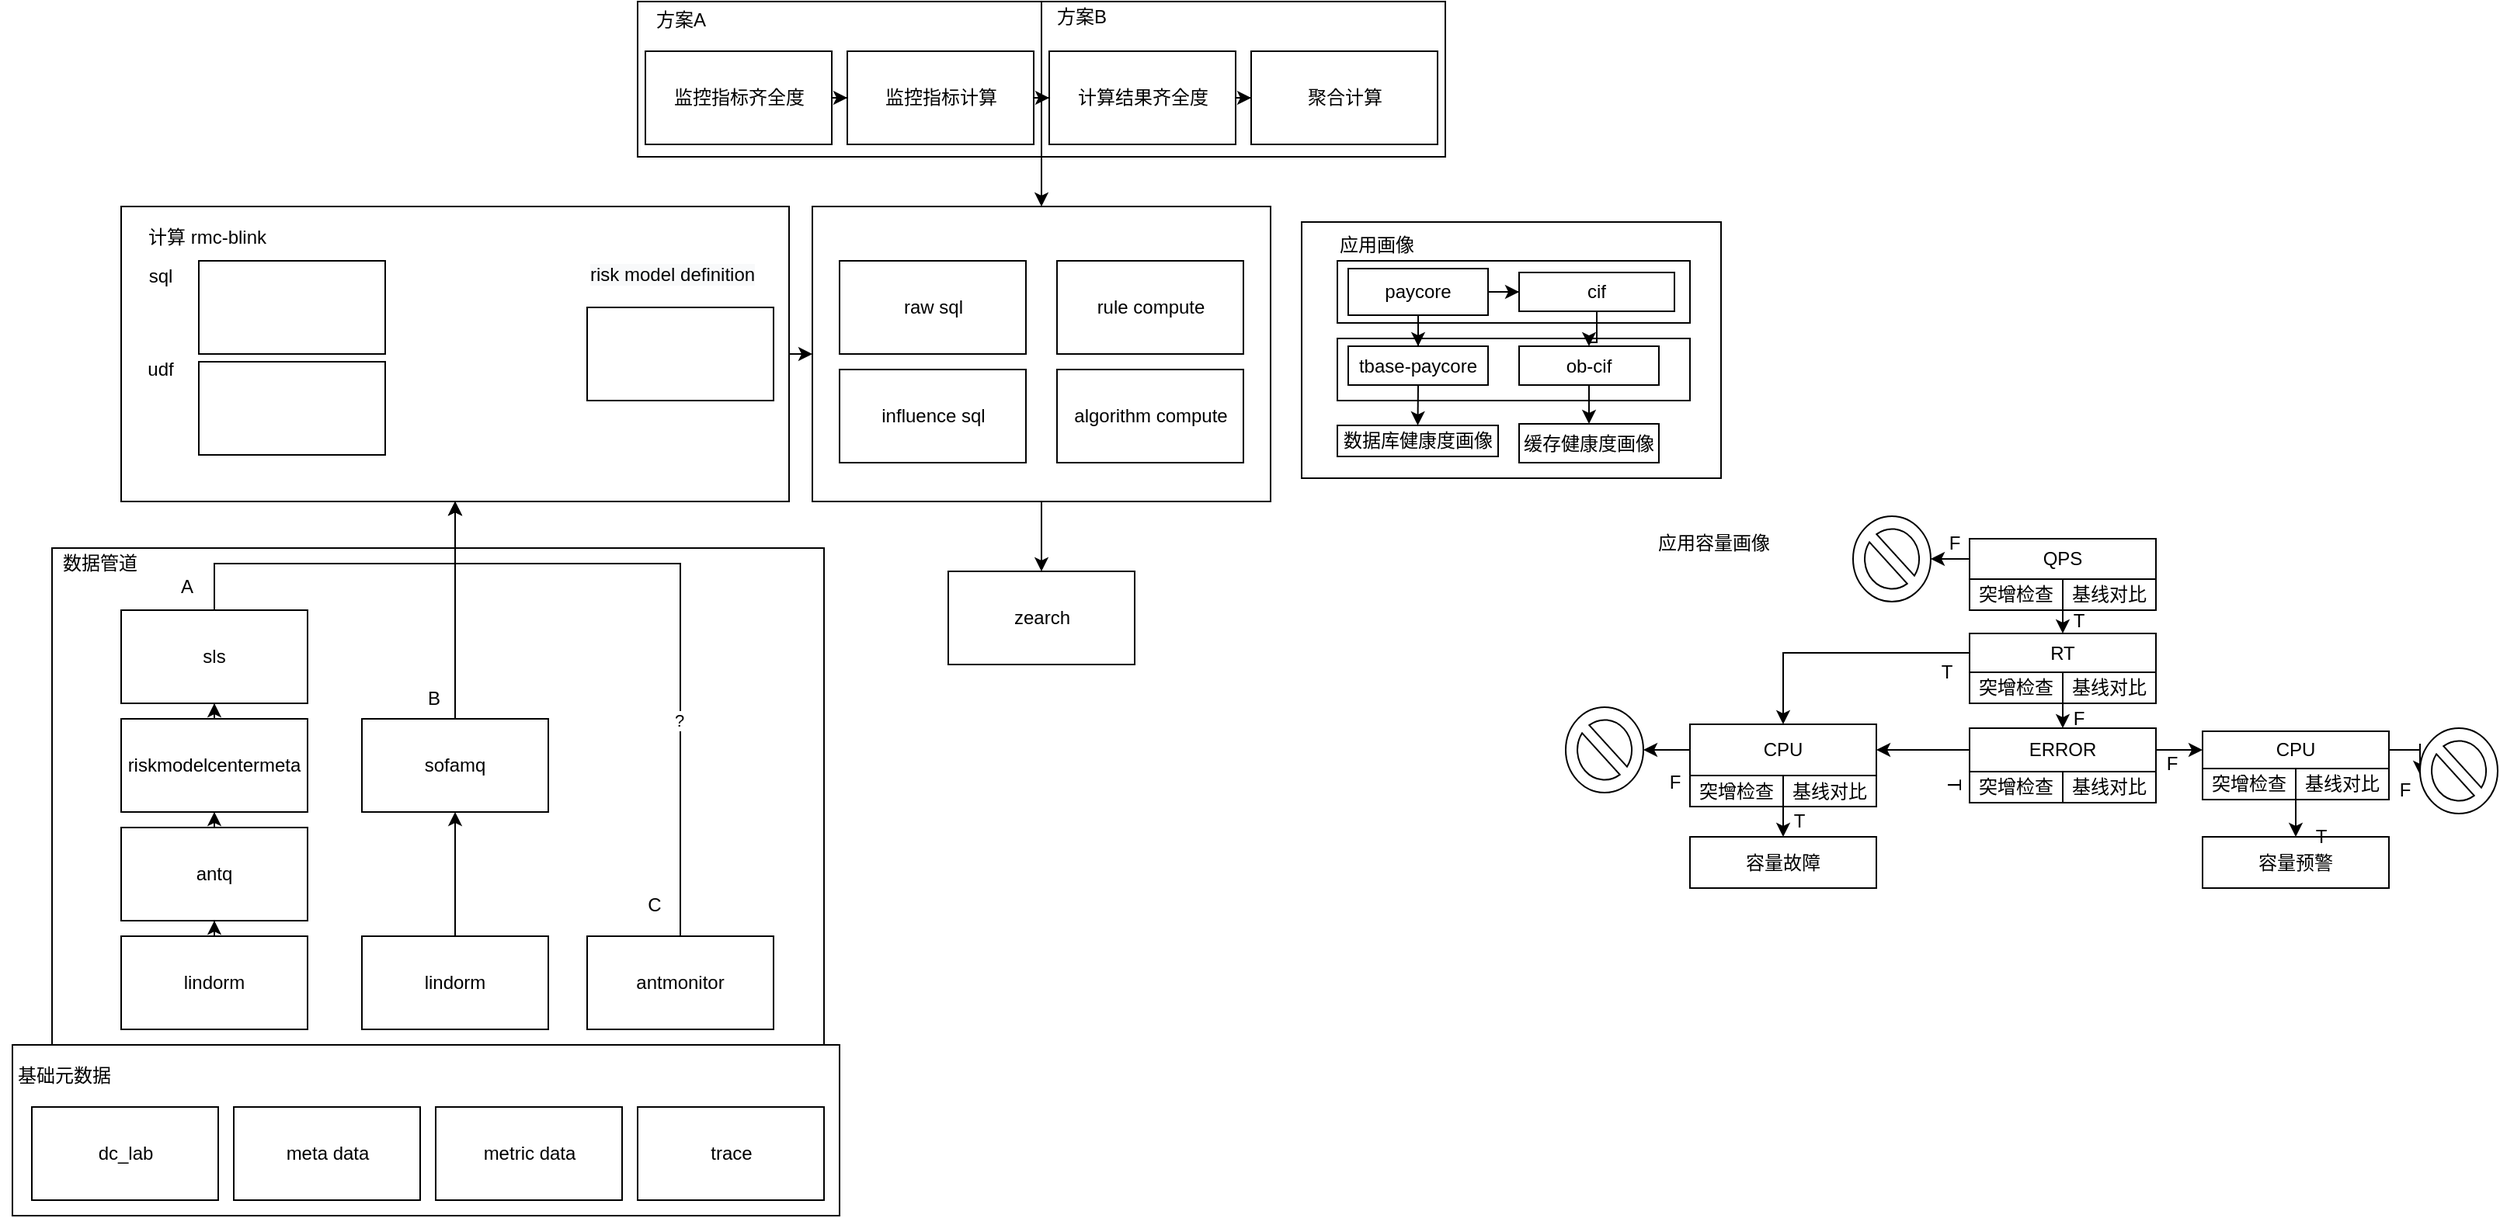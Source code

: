 <mxfile version="13.3.5" type="github">
  <diagram id="ZP2TG03qfkL2DJtYmvDO" name="Page-1">
    <mxGraphModel dx="983" dy="510" grid="1" gridSize="10" guides="1" tooltips="1" connect="1" arrows="1" fold="1" page="1" pageScale="1" pageWidth="827" pageHeight="1169" math="0" shadow="0">
      <root>
        <mxCell id="0" />
        <mxCell id="1" parent="0" />
        <mxCell id="2bRfoJ32zqvtklQtxoyz-159" value="" style="verticalLabelPosition=bottom;verticalAlign=top;html=1;shape=mxgraph.basic.rect;fillColor2=none;strokeWidth=1;size=20;indent=5;" vertex="1" parent="1">
          <mxGeometry x="45.5" y="430" width="497" height="320" as="geometry" />
        </mxCell>
        <mxCell id="2bRfoJ32zqvtklQtxoyz-142" style="edgeStyle=orthogonalEdgeStyle;rounded=0;orthogonalLoop=1;jettySize=auto;html=1;exitX=1;exitY=1;exitDx=0;exitDy=0;entryX=0.5;entryY=0;entryDx=0;entryDy=0;" edge="1" parent="1" source="2bRfoJ32zqvtklQtxoyz-139" target="2bRfoJ32zqvtklQtxoyz-44">
          <mxGeometry relative="1" as="geometry">
            <Array as="points">
              <mxPoint x="683" y="178" />
              <mxPoint x="683" y="178" />
            </Array>
          </mxGeometry>
        </mxCell>
        <mxCell id="2bRfoJ32zqvtklQtxoyz-139" value="" style="rounded=0;whiteSpace=wrap;html=1;" vertex="1" parent="1">
          <mxGeometry x="422.5" y="78" width="260" height="100" as="geometry" />
        </mxCell>
        <mxCell id="2bRfoJ32zqvtklQtxoyz-138" value="" style="rounded=0;whiteSpace=wrap;html=1;" vertex="1" parent="1">
          <mxGeometry x="682.5" y="78" width="260" height="100" as="geometry" />
        </mxCell>
        <mxCell id="2bRfoJ32zqvtklQtxoyz-137" value="" style="rounded=0;whiteSpace=wrap;html=1;" vertex="1" parent="1">
          <mxGeometry x="850" y="220" width="270" height="165" as="geometry" />
        </mxCell>
        <mxCell id="2bRfoJ32zqvtklQtxoyz-70" value="" style="rounded=0;whiteSpace=wrap;html=1;" vertex="1" parent="1">
          <mxGeometry x="873" y="295" width="227" height="40" as="geometry" />
        </mxCell>
        <mxCell id="2bRfoJ32zqvtklQtxoyz-69" value="" style="rounded=0;whiteSpace=wrap;html=1;" vertex="1" parent="1">
          <mxGeometry x="873" y="245" width="227" height="40" as="geometry" />
        </mxCell>
        <mxCell id="2bRfoJ32zqvtklQtxoyz-161" value="" style="edgeStyle=orthogonalEdgeStyle;rounded=0;orthogonalLoop=1;jettySize=auto;html=1;" edge="1" parent="1" source="2bRfoJ32zqvtklQtxoyz-44" target="2bRfoJ32zqvtklQtxoyz-48">
          <mxGeometry relative="1" as="geometry" />
        </mxCell>
        <mxCell id="2bRfoJ32zqvtklQtxoyz-44" value="" style="rounded=0;whiteSpace=wrap;html=1;" vertex="1" parent="1">
          <mxGeometry x="535" y="210" width="295" height="190" as="geometry" />
        </mxCell>
        <mxCell id="2bRfoJ32zqvtklQtxoyz-47" style="edgeStyle=orthogonalEdgeStyle;rounded=0;orthogonalLoop=1;jettySize=auto;html=1;exitX=1;exitY=0.5;exitDx=0;exitDy=0;entryX=0;entryY=0.5;entryDx=0;entryDy=0;" edge="1" parent="1" source="2bRfoJ32zqvtklQtxoyz-1" target="2bRfoJ32zqvtklQtxoyz-44">
          <mxGeometry relative="1" as="geometry" />
        </mxCell>
        <mxCell id="2bRfoJ32zqvtklQtxoyz-1" value="" style="rounded=0;whiteSpace=wrap;html=1;" vertex="1" parent="1">
          <mxGeometry x="90" y="210" width="430" height="190" as="geometry" />
        </mxCell>
        <mxCell id="2bRfoJ32zqvtklQtxoyz-2" value="计算 rmc-blink" style="text;html=1;align=center;verticalAlign=middle;resizable=0;points=[];autosize=1;" vertex="1" parent="1">
          <mxGeometry x="100" y="220" width="90" height="20" as="geometry" />
        </mxCell>
        <mxCell id="2bRfoJ32zqvtklQtxoyz-3" value="" style="rounded=0;whiteSpace=wrap;html=1;" vertex="1" parent="1">
          <mxGeometry x="140" y="245" width="120" height="60" as="geometry" />
        </mxCell>
        <mxCell id="2bRfoJ32zqvtklQtxoyz-4" value="sql" style="text;html=1;align=center;verticalAlign=middle;resizable=0;points=[];autosize=1;" vertex="1" parent="1">
          <mxGeometry x="100" y="245" width="30" height="20" as="geometry" />
        </mxCell>
        <mxCell id="2bRfoJ32zqvtklQtxoyz-5" value="" style="rounded=0;whiteSpace=wrap;html=1;" vertex="1" parent="1">
          <mxGeometry x="140" y="310" width="120" height="60" as="geometry" />
        </mxCell>
        <mxCell id="2bRfoJ32zqvtklQtxoyz-6" value="udf" style="text;html=1;align=center;verticalAlign=middle;resizable=0;points=[];autosize=1;" vertex="1" parent="1">
          <mxGeometry x="100" y="305" width="30" height="20" as="geometry" />
        </mxCell>
        <mxCell id="2bRfoJ32zqvtklQtxoyz-7" value="" style="rounded=0;whiteSpace=wrap;html=1;" vertex="1" parent="1">
          <mxGeometry x="390" y="275" width="120" height="60" as="geometry" />
        </mxCell>
        <mxCell id="2bRfoJ32zqvtklQtxoyz-8" value="" style="rounded=0;whiteSpace=wrap;html=1;" vertex="1" parent="1">
          <mxGeometry x="20" y="750" width="532.5" height="110" as="geometry" />
        </mxCell>
        <mxCell id="2bRfoJ32zqvtklQtxoyz-9" value="基础元数据" style="text;html=1;align=center;verticalAlign=middle;resizable=0;points=[];autosize=1;" vertex="1" parent="1">
          <mxGeometry x="12.5" y="760" width="80" height="20" as="geometry" />
        </mxCell>
        <mxCell id="2bRfoJ32zqvtklQtxoyz-11" value="meta data" style="rounded=0;whiteSpace=wrap;html=1;" vertex="1" parent="1">
          <mxGeometry x="162.5" y="790" width="120" height="60" as="geometry" />
        </mxCell>
        <mxCell id="2bRfoJ32zqvtklQtxoyz-12" value="metric data" style="rounded=0;whiteSpace=wrap;html=1;" vertex="1" parent="1">
          <mxGeometry x="292.5" y="790" width="120" height="60" as="geometry" />
        </mxCell>
        <mxCell id="2bRfoJ32zqvtklQtxoyz-14" value="trace" style="rounded=0;whiteSpace=wrap;html=1;" vertex="1" parent="1">
          <mxGeometry x="422.5" y="790" width="120" height="60" as="geometry" />
        </mxCell>
        <mxCell id="2bRfoJ32zqvtklQtxoyz-16" value="raw sql" style="rounded=0;whiteSpace=wrap;html=1;" vertex="1" parent="1">
          <mxGeometry x="552.5" y="245" width="120" height="60" as="geometry" />
        </mxCell>
        <mxCell id="2bRfoJ32zqvtklQtxoyz-18" value="influence sql" style="rounded=0;whiteSpace=wrap;html=1;" vertex="1" parent="1">
          <mxGeometry x="552.5" y="315" width="120" height="60" as="geometry" />
        </mxCell>
        <mxCell id="2bRfoJ32zqvtklQtxoyz-19" value="rule compute" style="rounded=0;whiteSpace=wrap;html=1;" vertex="1" parent="1">
          <mxGeometry x="692.5" y="245" width="120" height="60" as="geometry" />
        </mxCell>
        <mxCell id="2bRfoJ32zqvtklQtxoyz-20" value="algorithm compute" style="rounded=0;whiteSpace=wrap;html=1;" vertex="1" parent="1">
          <mxGeometry x="692.5" y="315" width="120" height="60" as="geometry" />
        </mxCell>
        <mxCell id="2bRfoJ32zqvtklQtxoyz-28" value="" style="edgeStyle=orthogonalEdgeStyle;rounded=0;orthogonalLoop=1;jettySize=auto;html=1;" edge="1" parent="1" source="2bRfoJ32zqvtklQtxoyz-26" target="2bRfoJ32zqvtklQtxoyz-27">
          <mxGeometry relative="1" as="geometry" />
        </mxCell>
        <mxCell id="2bRfoJ32zqvtklQtxoyz-26" value="监控指标齐全度" style="rounded=0;whiteSpace=wrap;html=1;" vertex="1" parent="1">
          <mxGeometry x="427.5" y="110" width="120" height="60" as="geometry" />
        </mxCell>
        <mxCell id="2bRfoJ32zqvtklQtxoyz-30" value="" style="edgeStyle=orthogonalEdgeStyle;rounded=0;orthogonalLoop=1;jettySize=auto;html=1;" edge="1" parent="1" source="2bRfoJ32zqvtklQtxoyz-27" target="2bRfoJ32zqvtklQtxoyz-29">
          <mxGeometry relative="1" as="geometry" />
        </mxCell>
        <mxCell id="2bRfoJ32zqvtklQtxoyz-27" value="监控指标计算" style="rounded=0;whiteSpace=wrap;html=1;" vertex="1" parent="1">
          <mxGeometry x="557.5" y="110" width="120" height="60" as="geometry" />
        </mxCell>
        <mxCell id="2bRfoJ32zqvtklQtxoyz-32" value="" style="edgeStyle=orthogonalEdgeStyle;rounded=0;orthogonalLoop=1;jettySize=auto;html=1;" edge="1" parent="1" source="2bRfoJ32zqvtklQtxoyz-29" target="2bRfoJ32zqvtklQtxoyz-31">
          <mxGeometry relative="1" as="geometry" />
        </mxCell>
        <mxCell id="2bRfoJ32zqvtklQtxoyz-29" value="计算结果齐全度" style="rounded=0;whiteSpace=wrap;html=1;" vertex="1" parent="1">
          <mxGeometry x="687.5" y="110" width="120" height="60" as="geometry" />
        </mxCell>
        <mxCell id="2bRfoJ32zqvtklQtxoyz-31" value="聚合计算" style="rounded=0;whiteSpace=wrap;html=1;" vertex="1" parent="1">
          <mxGeometry x="817.5" y="110" width="120" height="60" as="geometry" />
        </mxCell>
        <mxCell id="2bRfoJ32zqvtklQtxoyz-37" value="" style="edgeStyle=orthogonalEdgeStyle;rounded=0;orthogonalLoop=1;jettySize=auto;html=1;" edge="1" parent="1" source="2bRfoJ32zqvtklQtxoyz-35" target="2bRfoJ32zqvtklQtxoyz-36">
          <mxGeometry relative="1" as="geometry" />
        </mxCell>
        <mxCell id="2bRfoJ32zqvtklQtxoyz-35" value="lindorm" style="rounded=0;whiteSpace=wrap;html=1;" vertex="1" parent="1">
          <mxGeometry x="90" y="680" width="120" height="60" as="geometry" />
        </mxCell>
        <mxCell id="2bRfoJ32zqvtklQtxoyz-39" value="" style="edgeStyle=orthogonalEdgeStyle;rounded=0;orthogonalLoop=1;jettySize=auto;html=1;" edge="1" parent="1" source="2bRfoJ32zqvtklQtxoyz-36" target="2bRfoJ32zqvtklQtxoyz-38">
          <mxGeometry relative="1" as="geometry" />
        </mxCell>
        <mxCell id="2bRfoJ32zqvtklQtxoyz-36" value="antq" style="rounded=0;whiteSpace=wrap;html=1;" vertex="1" parent="1">
          <mxGeometry x="90" y="610" width="120" height="60" as="geometry" />
        </mxCell>
        <mxCell id="2bRfoJ32zqvtklQtxoyz-41" value="" style="edgeStyle=orthogonalEdgeStyle;rounded=0;orthogonalLoop=1;jettySize=auto;html=1;" edge="1" parent="1" source="2bRfoJ32zqvtklQtxoyz-38" target="2bRfoJ32zqvtklQtxoyz-40">
          <mxGeometry relative="1" as="geometry" />
        </mxCell>
        <mxCell id="2bRfoJ32zqvtklQtxoyz-38" value="riskmodelcentermeta" style="rounded=0;whiteSpace=wrap;html=1;" vertex="1" parent="1">
          <mxGeometry x="90" y="540" width="120" height="60" as="geometry" />
        </mxCell>
        <mxCell id="2bRfoJ32zqvtklQtxoyz-42" value="" style="edgeStyle=orthogonalEdgeStyle;rounded=0;orthogonalLoop=1;jettySize=auto;html=1;" edge="1" parent="1" source="2bRfoJ32zqvtklQtxoyz-40" target="2bRfoJ32zqvtklQtxoyz-1">
          <mxGeometry relative="1" as="geometry">
            <Array as="points">
              <mxPoint x="150" y="440" />
              <mxPoint x="305" y="440" />
            </Array>
          </mxGeometry>
        </mxCell>
        <mxCell id="2bRfoJ32zqvtklQtxoyz-40" value="sls" style="rounded=0;whiteSpace=wrap;html=1;" vertex="1" parent="1">
          <mxGeometry x="90" y="470" width="120" height="60" as="geometry" />
        </mxCell>
        <mxCell id="2bRfoJ32zqvtklQtxoyz-48" value="zearch" style="rounded=0;whiteSpace=wrap;html=1;" vertex="1" parent="1">
          <mxGeometry x="622.5" y="445" width="120" height="60" as="geometry" />
        </mxCell>
        <mxCell id="2bRfoJ32zqvtklQtxoyz-52" value="" style="edgeStyle=orthogonalEdgeStyle;rounded=0;orthogonalLoop=1;jettySize=auto;html=1;" edge="1" parent="1" source="2bRfoJ32zqvtklQtxoyz-50" target="2bRfoJ32zqvtklQtxoyz-51">
          <mxGeometry relative="1" as="geometry" />
        </mxCell>
        <mxCell id="2bRfoJ32zqvtklQtxoyz-50" value="lindorm" style="rounded=0;whiteSpace=wrap;html=1;" vertex="1" parent="1">
          <mxGeometry x="245" y="680" width="120" height="60" as="geometry" />
        </mxCell>
        <mxCell id="2bRfoJ32zqvtklQtxoyz-56" style="edgeStyle=orthogonalEdgeStyle;rounded=0;orthogonalLoop=1;jettySize=auto;html=1;exitX=0.5;exitY=0;exitDx=0;exitDy=0;" edge="1" parent="1" source="2bRfoJ32zqvtklQtxoyz-51" target="2bRfoJ32zqvtklQtxoyz-1">
          <mxGeometry relative="1" as="geometry" />
        </mxCell>
        <mxCell id="2bRfoJ32zqvtklQtxoyz-51" value="sofamq" style="rounded=0;whiteSpace=wrap;html=1;" vertex="1" parent="1">
          <mxGeometry x="245" y="540" width="120" height="60" as="geometry" />
        </mxCell>
        <mxCell id="2bRfoJ32zqvtklQtxoyz-59" value="" style="edgeStyle=orthogonalEdgeStyle;rounded=0;orthogonalLoop=1;jettySize=auto;html=1;entryX=0.5;entryY=1;entryDx=0;entryDy=0;" edge="1" parent="1" source="2bRfoJ32zqvtklQtxoyz-57" target="2bRfoJ32zqvtklQtxoyz-1">
          <mxGeometry relative="1" as="geometry">
            <mxPoint x="450" y="600" as="targetPoint" />
            <Array as="points">
              <mxPoint x="450" y="440" />
              <mxPoint x="305" y="440" />
            </Array>
          </mxGeometry>
        </mxCell>
        <mxCell id="2bRfoJ32zqvtklQtxoyz-60" value="?" style="edgeLabel;html=1;align=center;verticalAlign=middle;resizable=0;points=[];" vertex="1" connectable="0" parent="2bRfoJ32zqvtklQtxoyz-59">
          <mxGeometry x="-0.346" y="1" relative="1" as="geometry">
            <mxPoint as="offset" />
          </mxGeometry>
        </mxCell>
        <mxCell id="2bRfoJ32zqvtklQtxoyz-57" value="antmonitor" style="rounded=0;whiteSpace=wrap;html=1;" vertex="1" parent="1">
          <mxGeometry x="390" y="680" width="120" height="60" as="geometry" />
        </mxCell>
        <mxCell id="2bRfoJ32zqvtklQtxoyz-64" value="" style="edgeStyle=orthogonalEdgeStyle;rounded=0;orthogonalLoop=1;jettySize=auto;html=1;" edge="1" parent="1" source="2bRfoJ32zqvtklQtxoyz-61" target="2bRfoJ32zqvtklQtxoyz-63">
          <mxGeometry relative="1" as="geometry" />
        </mxCell>
        <mxCell id="2bRfoJ32zqvtklQtxoyz-66" value="" style="edgeStyle=orthogonalEdgeStyle;rounded=0;orthogonalLoop=1;jettySize=auto;html=1;" edge="1" parent="1" source="2bRfoJ32zqvtklQtxoyz-61" target="2bRfoJ32zqvtklQtxoyz-65">
          <mxGeometry relative="1" as="geometry" />
        </mxCell>
        <mxCell id="2bRfoJ32zqvtklQtxoyz-61" value="paycore" style="rounded=0;whiteSpace=wrap;html=1;" vertex="1" parent="1">
          <mxGeometry x="880" y="250" width="90" height="30" as="geometry" />
        </mxCell>
        <mxCell id="2bRfoJ32zqvtklQtxoyz-156" style="edgeStyle=orthogonalEdgeStyle;rounded=0;orthogonalLoop=1;jettySize=auto;html=1;exitX=0.5;exitY=1;exitDx=0;exitDy=0;entryX=0.5;entryY=0;entryDx=0;entryDy=0;" edge="1" parent="1" source="2bRfoJ32zqvtklQtxoyz-65" target="2bRfoJ32zqvtklQtxoyz-134">
          <mxGeometry relative="1" as="geometry" />
        </mxCell>
        <mxCell id="2bRfoJ32zqvtklQtxoyz-65" value="tbase-paycore" style="rounded=0;whiteSpace=wrap;html=1;" vertex="1" parent="1">
          <mxGeometry x="880" y="300" width="90" height="25" as="geometry" />
        </mxCell>
        <mxCell id="2bRfoJ32zqvtklQtxoyz-68" value="" style="edgeStyle=orthogonalEdgeStyle;rounded=0;orthogonalLoop=1;jettySize=auto;html=1;" edge="1" parent="1" source="2bRfoJ32zqvtklQtxoyz-63" target="2bRfoJ32zqvtklQtxoyz-67">
          <mxGeometry relative="1" as="geometry" />
        </mxCell>
        <mxCell id="2bRfoJ32zqvtklQtxoyz-63" value="cif" style="rounded=0;whiteSpace=wrap;html=1;" vertex="1" parent="1">
          <mxGeometry x="990" y="252.5" width="100" height="25" as="geometry" />
        </mxCell>
        <mxCell id="2bRfoJ32zqvtklQtxoyz-158" value="" style="edgeStyle=orthogonalEdgeStyle;rounded=0;orthogonalLoop=1;jettySize=auto;html=1;" edge="1" parent="1" source="2bRfoJ32zqvtklQtxoyz-67" target="2bRfoJ32zqvtklQtxoyz-157">
          <mxGeometry relative="1" as="geometry" />
        </mxCell>
        <mxCell id="2bRfoJ32zqvtklQtxoyz-67" value="ob-cif" style="rounded=0;whiteSpace=wrap;html=1;" vertex="1" parent="1">
          <mxGeometry x="990" y="300" width="90" height="25" as="geometry" />
        </mxCell>
        <mxCell id="2bRfoJ32zqvtklQtxoyz-157" value="缓存健康度画像" style="rounded=0;whiteSpace=wrap;html=1;" vertex="1" parent="1">
          <mxGeometry x="990" y="350" width="90" height="25" as="geometry" />
        </mxCell>
        <mxCell id="2bRfoJ32zqvtklQtxoyz-72" value="" style="edgeStyle=orthogonalEdgeStyle;rounded=0;orthogonalLoop=1;jettySize=auto;html=1;" edge="1" parent="1" source="2bRfoJ32zqvtklQtxoyz-74" target="2bRfoJ32zqvtklQtxoyz-78">
          <mxGeometry relative="1" as="geometry" />
        </mxCell>
        <mxCell id="2bRfoJ32zqvtklQtxoyz-73" value="" style="edgeStyle=orthogonalEdgeStyle;rounded=0;orthogonalLoop=1;jettySize=auto;html=1;" edge="1" parent="1" source="2bRfoJ32zqvtklQtxoyz-74">
          <mxGeometry relative="1" as="geometry">
            <mxPoint x="1255" y="437" as="targetPoint" />
          </mxGeometry>
        </mxCell>
        <mxCell id="2bRfoJ32zqvtklQtxoyz-74" value="QPS" style="rounded=0;whiteSpace=wrap;html=1;" vertex="1" parent="1">
          <mxGeometry x="1280" y="424" width="120" height="26" as="geometry" />
        </mxCell>
        <mxCell id="2bRfoJ32zqvtklQtxoyz-126" style="edgeStyle=orthogonalEdgeStyle;rounded=0;orthogonalLoop=1;jettySize=auto;html=1;exitX=0;exitY=0.5;exitDx=0;exitDy=0;entryX=0.5;entryY=0;entryDx=0;entryDy=0;" edge="1" parent="1" source="2bRfoJ32zqvtklQtxoyz-78" target="2bRfoJ32zqvtklQtxoyz-96">
          <mxGeometry relative="1" as="geometry">
            <mxPoint x="1200" y="762" as="targetPoint" />
          </mxGeometry>
        </mxCell>
        <mxCell id="2bRfoJ32zqvtklQtxoyz-78" value="RT" style="rounded=0;whiteSpace=wrap;html=1;" vertex="1" parent="1">
          <mxGeometry x="1280" y="485" width="120" height="25" as="geometry" />
        </mxCell>
        <mxCell id="2bRfoJ32zqvtklQtxoyz-80" value="" style="edgeStyle=orthogonalEdgeStyle;rounded=0;orthogonalLoop=1;jettySize=auto;html=1;entryX=0;entryY=0.5;entryDx=0;entryDy=0;" edge="1" parent="1" source="2bRfoJ32zqvtklQtxoyz-81" target="2bRfoJ32zqvtklQtxoyz-87">
          <mxGeometry relative="1" as="geometry">
            <mxPoint x="1480" y="762" as="targetPoint" />
          </mxGeometry>
        </mxCell>
        <mxCell id="2bRfoJ32zqvtklQtxoyz-163" value="" style="edgeStyle=orthogonalEdgeStyle;rounded=0;orthogonalLoop=1;jettySize=auto;html=1;" edge="1" parent="1" source="2bRfoJ32zqvtklQtxoyz-81" target="2bRfoJ32zqvtklQtxoyz-96">
          <mxGeometry relative="1" as="geometry" />
        </mxCell>
        <mxCell id="2bRfoJ32zqvtklQtxoyz-81" value="ERROR" style="rounded=0;whiteSpace=wrap;html=1;" vertex="1" parent="1">
          <mxGeometry x="1280" y="546" width="120" height="28" as="geometry" />
        </mxCell>
        <mxCell id="2bRfoJ32zqvtklQtxoyz-85" value="" style="edgeStyle=orthogonalEdgeStyle;rounded=0;orthogonalLoop=1;jettySize=auto;html=1;" edge="1" parent="1" source="2bRfoJ32zqvtklQtxoyz-87" target="2bRfoJ32zqvtklQtxoyz-89">
          <mxGeometry relative="1" as="geometry" />
        </mxCell>
        <mxCell id="2bRfoJ32zqvtklQtxoyz-86" value="" style="edgeStyle=orthogonalEdgeStyle;rounded=0;orthogonalLoop=1;jettySize=auto;html=1;" edge="1" parent="1" source="2bRfoJ32zqvtklQtxoyz-87">
          <mxGeometry relative="1" as="geometry">
            <mxPoint x="1570" y="576" as="targetPoint" />
          </mxGeometry>
        </mxCell>
        <mxCell id="2bRfoJ32zqvtklQtxoyz-87" value="CPU" style="rounded=0;whiteSpace=wrap;html=1;" vertex="1" parent="1">
          <mxGeometry x="1430" y="548" width="120" height="24" as="geometry" />
        </mxCell>
        <mxCell id="2bRfoJ32zqvtklQtxoyz-89" value="容量预警" style="rounded=0;whiteSpace=wrap;html=1;" vertex="1" parent="1">
          <mxGeometry x="1430" y="616" width="120" height="33" as="geometry" />
        </mxCell>
        <mxCell id="2bRfoJ32zqvtklQtxoyz-94" value="" style="edgeStyle=orthogonalEdgeStyle;rounded=0;orthogonalLoop=1;jettySize=auto;html=1;" edge="1" parent="1" source="2bRfoJ32zqvtklQtxoyz-96" target="2bRfoJ32zqvtklQtxoyz-98">
          <mxGeometry relative="1" as="geometry" />
        </mxCell>
        <mxCell id="2bRfoJ32zqvtklQtxoyz-164" value="" style="edgeStyle=orthogonalEdgeStyle;rounded=0;orthogonalLoop=1;jettySize=auto;html=1;" edge="1" parent="1" source="2bRfoJ32zqvtklQtxoyz-96" target="2bRfoJ32zqvtklQtxoyz-154">
          <mxGeometry relative="1" as="geometry" />
        </mxCell>
        <mxCell id="2bRfoJ32zqvtklQtxoyz-96" value="CPU" style="rounded=0;whiteSpace=wrap;html=1;" vertex="1" parent="1">
          <mxGeometry x="1100" y="543.5" width="120" height="33" as="geometry" />
        </mxCell>
        <mxCell id="2bRfoJ32zqvtklQtxoyz-98" value="容量故障" style="rounded=0;whiteSpace=wrap;html=1;" vertex="1" parent="1">
          <mxGeometry x="1100" y="616" width="120" height="33" as="geometry" />
        </mxCell>
        <mxCell id="2bRfoJ32zqvtklQtxoyz-100" value="突增检查" style="rounded=0;whiteSpace=wrap;html=1;" vertex="1" parent="1">
          <mxGeometry x="1280" y="574" width="60" height="20" as="geometry" />
        </mxCell>
        <mxCell id="2bRfoJ32zqvtklQtxoyz-101" value="基线对比" style="rounded=0;whiteSpace=wrap;html=1;" vertex="1" parent="1">
          <mxGeometry x="1340" y="574" width="60" height="20" as="geometry" />
        </mxCell>
        <mxCell id="2bRfoJ32zqvtklQtxoyz-102" value="突增检查" style="rounded=0;whiteSpace=wrap;html=1;" vertex="1" parent="1">
          <mxGeometry x="1280" y="450" width="60" height="20" as="geometry" />
        </mxCell>
        <mxCell id="2bRfoJ32zqvtklQtxoyz-103" value="基线对比" style="rounded=0;whiteSpace=wrap;html=1;" vertex="1" parent="1">
          <mxGeometry x="1340" y="450" width="60" height="20" as="geometry" />
        </mxCell>
        <mxCell id="2bRfoJ32zqvtklQtxoyz-104" value="突增检查" style="rounded=0;whiteSpace=wrap;html=1;" vertex="1" parent="1">
          <mxGeometry x="1280" y="510" width="60" height="20" as="geometry" />
        </mxCell>
        <mxCell id="2bRfoJ32zqvtklQtxoyz-128" style="edgeStyle=orthogonalEdgeStyle;rounded=0;orthogonalLoop=1;jettySize=auto;html=1;exitX=0;exitY=1;exitDx=0;exitDy=0;entryX=0.5;entryY=0;entryDx=0;entryDy=0;" edge="1" parent="1" source="2bRfoJ32zqvtklQtxoyz-105" target="2bRfoJ32zqvtklQtxoyz-81">
          <mxGeometry relative="1" as="geometry" />
        </mxCell>
        <mxCell id="2bRfoJ32zqvtklQtxoyz-105" value="基线对比" style="rounded=0;whiteSpace=wrap;html=1;" vertex="1" parent="1">
          <mxGeometry x="1340" y="510" width="60" height="20" as="geometry" />
        </mxCell>
        <mxCell id="2bRfoJ32zqvtklQtxoyz-106" value="T" style="text;html=1;align=center;verticalAlign=middle;resizable=0;points=[];autosize=1;" vertex="1" parent="1">
          <mxGeometry x="1340" y="467" width="20" height="20" as="geometry" />
        </mxCell>
        <mxCell id="2bRfoJ32zqvtklQtxoyz-107" value="F" style="text;html=1;align=center;verticalAlign=middle;resizable=0;points=[];autosize=1;" vertex="1" parent="1">
          <mxGeometry x="1260" y="417" width="20" height="20" as="geometry" />
        </mxCell>
        <mxCell id="2bRfoJ32zqvtklQtxoyz-109" value="F" style="text;html=1;align=center;verticalAlign=middle;resizable=0;points=[];autosize=1;" vertex="1" parent="1">
          <mxGeometry x="1340" y="530" width="20" height="20" as="geometry" />
        </mxCell>
        <mxCell id="2bRfoJ32zqvtklQtxoyz-110" value="F" style="text;html=1;align=center;verticalAlign=middle;resizable=0;points=[];autosize=1;" vertex="1" parent="1">
          <mxGeometry x="1400" y="559" width="20" height="20" as="geometry" />
        </mxCell>
        <mxCell id="2bRfoJ32zqvtklQtxoyz-111" value="T" style="text;html=1;align=center;verticalAlign=middle;resizable=0;points=[];autosize=1;rotation=90;" vertex="1" parent="1">
          <mxGeometry x="1260" y="572" width="20" height="20" as="geometry" />
        </mxCell>
        <mxCell id="2bRfoJ32zqvtklQtxoyz-116" value="突增检查" style="rounded=0;whiteSpace=wrap;html=1;" vertex="1" parent="1">
          <mxGeometry x="1100" y="576.5" width="60" height="20" as="geometry" />
        </mxCell>
        <mxCell id="2bRfoJ32zqvtklQtxoyz-117" value="基线对比" style="rounded=0;whiteSpace=wrap;html=1;" vertex="1" parent="1">
          <mxGeometry x="1160" y="576.5" width="60" height="20" as="geometry" />
        </mxCell>
        <mxCell id="2bRfoJ32zqvtklQtxoyz-118" value="T" style="text;html=1;align=center;verticalAlign=middle;resizable=0;points=[];autosize=1;" vertex="1" parent="1">
          <mxGeometry x="1160" y="596" width="20" height="20" as="geometry" />
        </mxCell>
        <mxCell id="2bRfoJ32zqvtklQtxoyz-119" value="F" style="text;html=1;align=center;verticalAlign=middle;resizable=0;points=[];autosize=1;" vertex="1" parent="1">
          <mxGeometry x="1080" y="571" width="20" height="20" as="geometry" />
        </mxCell>
        <mxCell id="2bRfoJ32zqvtklQtxoyz-120" value="F" style="text;html=1;align=center;verticalAlign=middle;resizable=0;points=[];autosize=1;" vertex="1" parent="1">
          <mxGeometry x="1550" y="576" width="20" height="20" as="geometry" />
        </mxCell>
        <mxCell id="2bRfoJ32zqvtklQtxoyz-121" value="T" style="text;html=1;align=center;verticalAlign=middle;resizable=0;points=[];autosize=1;" vertex="1" parent="1">
          <mxGeometry x="1496" y="606" width="20" height="20" as="geometry" />
        </mxCell>
        <mxCell id="2bRfoJ32zqvtklQtxoyz-122" value="突增检查" style="rounded=0;whiteSpace=wrap;html=1;" vertex="1" parent="1">
          <mxGeometry x="1430" y="572" width="60" height="20" as="geometry" />
        </mxCell>
        <mxCell id="2bRfoJ32zqvtklQtxoyz-123" value="基线对比" style="rounded=0;whiteSpace=wrap;html=1;" vertex="1" parent="1">
          <mxGeometry x="1490" y="572" width="60" height="20" as="geometry" />
        </mxCell>
        <mxCell id="2bRfoJ32zqvtklQtxoyz-127" value="T" style="text;html=1;align=center;verticalAlign=middle;resizable=0;points=[];autosize=1;" vertex="1" parent="1">
          <mxGeometry x="1255" y="500" width="20" height="20" as="geometry" />
        </mxCell>
        <mxCell id="2bRfoJ32zqvtklQtxoyz-130" value="应用容量画像" style="text;html=1;align=center;verticalAlign=middle;resizable=0;points=[];autosize=1;" vertex="1" parent="1">
          <mxGeometry x="1070" y="417" width="90" height="20" as="geometry" />
        </mxCell>
        <mxCell id="2bRfoJ32zqvtklQtxoyz-134" value="数据库健康度画像" style="rounded=0;whiteSpace=wrap;html=1;" vertex="1" parent="1">
          <mxGeometry x="873" y="351" width="103.5" height="20" as="geometry" />
        </mxCell>
        <mxCell id="2bRfoJ32zqvtklQtxoyz-136" value="应用画像" style="text;html=1;align=center;verticalAlign=middle;resizable=0;points=[];autosize=1;" vertex="1" parent="1">
          <mxGeometry x="867.5" y="225" width="60" height="20" as="geometry" />
        </mxCell>
        <mxCell id="2bRfoJ32zqvtklQtxoyz-141" value="dc_lab" style="rounded=0;whiteSpace=wrap;html=1;" vertex="1" parent="1">
          <mxGeometry x="32.5" y="790" width="120" height="60" as="geometry" />
        </mxCell>
        <mxCell id="2bRfoJ32zqvtklQtxoyz-143" value="方案A" style="text;html=1;align=center;verticalAlign=middle;resizable=0;points=[];autosize=1;" vertex="1" parent="1">
          <mxGeometry x="425" y="80" width="50" height="20" as="geometry" />
        </mxCell>
        <mxCell id="2bRfoJ32zqvtklQtxoyz-144" value="方案B" style="text;html=1;align=center;verticalAlign=middle;resizable=0;points=[];autosize=1;" vertex="1" parent="1">
          <mxGeometry x="682.5" y="78" width="50" height="20" as="geometry" />
        </mxCell>
        <mxCell id="2bRfoJ32zqvtklQtxoyz-145" value="A" style="text;html=1;align=center;verticalAlign=middle;resizable=0;points=[];autosize=1;" vertex="1" parent="1">
          <mxGeometry x="122" y="445" width="20" height="20" as="geometry" />
        </mxCell>
        <mxCell id="2bRfoJ32zqvtklQtxoyz-148" value="B" style="text;html=1;align=center;verticalAlign=middle;resizable=0;points=[];autosize=1;" vertex="1" parent="1">
          <mxGeometry x="281" y="517" width="20" height="20" as="geometry" />
        </mxCell>
        <mxCell id="2bRfoJ32zqvtklQtxoyz-149" value="C" style="text;html=1;align=center;verticalAlign=middle;resizable=0;points=[];autosize=1;" vertex="1" parent="1">
          <mxGeometry x="422.5" y="650" width="20" height="20" as="geometry" />
        </mxCell>
        <mxCell id="2bRfoJ32zqvtklQtxoyz-150" value="&lt;meta charset=&quot;utf-8&quot;&gt;&lt;span style=&quot;color: rgb(0, 0, 0); font-family: helvetica; font-size: 12px; font-style: normal; font-weight: 400; letter-spacing: normal; text-align: center; text-indent: 0px; text-transform: none; word-spacing: 0px; background-color: rgb(248, 249, 250); display: inline; float: none;&quot;&gt;risk model definition&lt;/span&gt;" style="text;whiteSpace=wrap;html=1;" vertex="1" parent="1">
          <mxGeometry x="390" y="240" width="130" height="30" as="geometry" />
        </mxCell>
        <mxCell id="2bRfoJ32zqvtklQtxoyz-152" value="" style="verticalLabelPosition=bottom;verticalAlign=top;html=1;shape=mxgraph.basic.no_symbol" vertex="1" parent="1">
          <mxGeometry x="1570" y="546" width="50" height="55" as="geometry" />
        </mxCell>
        <mxCell id="2bRfoJ32zqvtklQtxoyz-153" value="" style="verticalLabelPosition=bottom;verticalAlign=top;html=1;shape=mxgraph.basic.no_symbol" vertex="1" parent="1">
          <mxGeometry x="1205" y="409.5" width="50" height="55" as="geometry" />
        </mxCell>
        <mxCell id="2bRfoJ32zqvtklQtxoyz-154" value="" style="verticalLabelPosition=bottom;verticalAlign=top;html=1;shape=mxgraph.basic.no_symbol" vertex="1" parent="1">
          <mxGeometry x="1020" y="532.5" width="50" height="55" as="geometry" />
        </mxCell>
        <mxCell id="2bRfoJ32zqvtklQtxoyz-160" value="数据管道" style="text;html=1;align=center;verticalAlign=middle;resizable=0;points=[];autosize=1;" vertex="1" parent="1">
          <mxGeometry x="45.5" y="430" width="60" height="20" as="geometry" />
        </mxCell>
      </root>
    </mxGraphModel>
  </diagram>
</mxfile>
